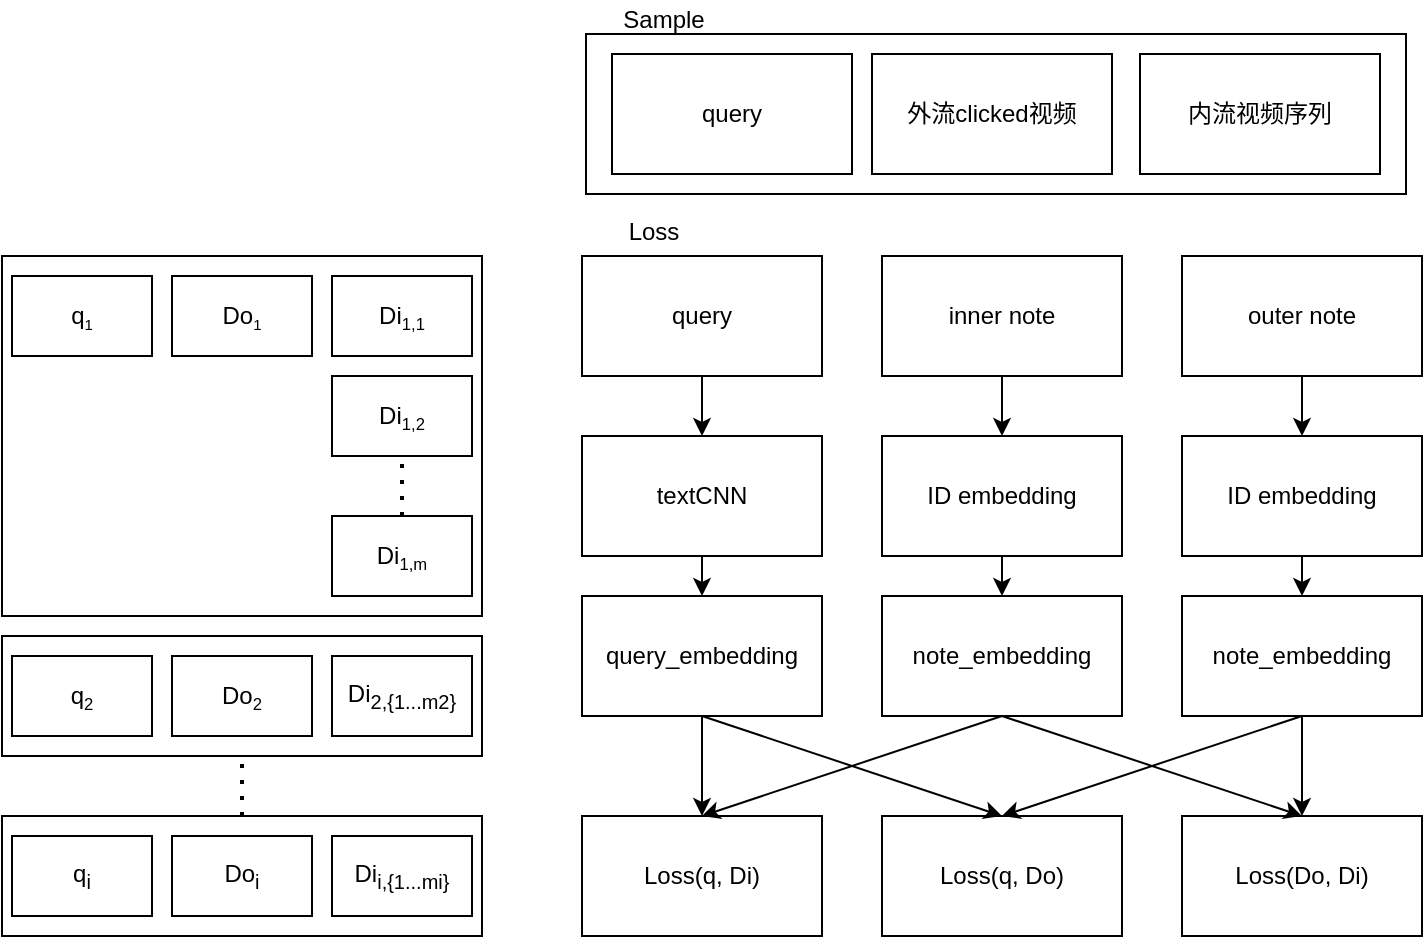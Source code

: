 <mxfile version="13.8.1" type="github">
  <diagram id="064U24dNg5lmaxuExHQ8" name="Page-1">
    <mxGraphModel dx="1183" dy="794" grid="0" gridSize="10" guides="1" tooltips="1" connect="1" arrows="1" fold="1" page="1" pageScale="1" pageWidth="827" pageHeight="1169" math="0" shadow="0">
      <root>
        <mxCell id="0" />
        <mxCell id="1" parent="0" />
        <mxCell id="FwG64wvJ83UYjivsR1qE-43" value="" style="group" parent="1" vertex="1" connectable="0">
          <mxGeometry x="342" y="29" width="410" height="80" as="geometry" />
        </mxCell>
        <mxCell id="FwG64wvJ83UYjivsR1qE-1" value="" style="rounded=0;whiteSpace=wrap;html=1;" parent="FwG64wvJ83UYjivsR1qE-43" vertex="1">
          <mxGeometry width="410" height="80" as="geometry" />
        </mxCell>
        <mxCell id="FwG64wvJ83UYjivsR1qE-2" value="query" style="rounded=0;whiteSpace=wrap;html=1;" parent="FwG64wvJ83UYjivsR1qE-43" vertex="1">
          <mxGeometry x="13" y="10" width="120" height="60" as="geometry" />
        </mxCell>
        <mxCell id="FwG64wvJ83UYjivsR1qE-3" value="外流clicked视频" style="rounded=0;whiteSpace=wrap;html=1;" parent="FwG64wvJ83UYjivsR1qE-43" vertex="1">
          <mxGeometry x="143" y="10" width="120" height="60" as="geometry" />
        </mxCell>
        <mxCell id="FwG64wvJ83UYjivsR1qE-4" value="内流视频序列" style="rounded=0;whiteSpace=wrap;html=1;" parent="FwG64wvJ83UYjivsR1qE-43" vertex="1">
          <mxGeometry x="277" y="10" width="120" height="60" as="geometry" />
        </mxCell>
        <mxCell id="FwG64wvJ83UYjivsR1qE-44" value="" style="group" parent="1" vertex="1" connectable="0">
          <mxGeometry x="50" y="140" width="240" height="340" as="geometry" />
        </mxCell>
        <mxCell id="FwG64wvJ83UYjivsR1qE-24" value="" style="group" parent="FwG64wvJ83UYjivsR1qE-44" vertex="1" connectable="0">
          <mxGeometry y="280" width="240" height="60" as="geometry" />
        </mxCell>
        <mxCell id="FwG64wvJ83UYjivsR1qE-25" value="" style="rounded=0;whiteSpace=wrap;html=1;" parent="FwG64wvJ83UYjivsR1qE-24" vertex="1">
          <mxGeometry width="240" height="60" as="geometry" />
        </mxCell>
        <mxCell id="FwG64wvJ83UYjivsR1qE-26" value="q&lt;sub&gt;i&lt;/sub&gt;" style="rounded=0;whiteSpace=wrap;html=1;" parent="FwG64wvJ83UYjivsR1qE-24" vertex="1">
          <mxGeometry x="5" y="10" width="70" height="40" as="geometry" />
        </mxCell>
        <mxCell id="FwG64wvJ83UYjivsR1qE-27" value="Do&lt;sub&gt;i&lt;/sub&gt;" style="rounded=0;whiteSpace=wrap;html=1;" parent="FwG64wvJ83UYjivsR1qE-24" vertex="1">
          <mxGeometry x="85" y="10" width="70" height="40" as="geometry" />
        </mxCell>
        <mxCell id="FwG64wvJ83UYjivsR1qE-28" value="Di&lt;sub&gt;i,{1...mi}&lt;/sub&gt;" style="rounded=0;whiteSpace=wrap;html=1;" parent="FwG64wvJ83UYjivsR1qE-24" vertex="1">
          <mxGeometry x="165" y="10" width="70" height="40" as="geometry" />
        </mxCell>
        <mxCell id="FwG64wvJ83UYjivsR1qE-29" value="" style="group" parent="FwG64wvJ83UYjivsR1qE-44" vertex="1" connectable="0">
          <mxGeometry y="190" width="240" height="60" as="geometry" />
        </mxCell>
        <mxCell id="FwG64wvJ83UYjivsR1qE-30" value="" style="rounded=0;whiteSpace=wrap;html=1;" parent="FwG64wvJ83UYjivsR1qE-29" vertex="1">
          <mxGeometry width="240" height="60" as="geometry" />
        </mxCell>
        <mxCell id="FwG64wvJ83UYjivsR1qE-31" value="q&lt;font size=&quot;1&quot;&gt;&lt;sub&gt;2&lt;/sub&gt;&lt;/font&gt;" style="rounded=0;whiteSpace=wrap;html=1;" parent="FwG64wvJ83UYjivsR1qE-29" vertex="1">
          <mxGeometry x="5" y="10" width="70" height="40" as="geometry" />
        </mxCell>
        <mxCell id="FwG64wvJ83UYjivsR1qE-32" value="Do&lt;font size=&quot;1&quot;&gt;&lt;sub&gt;2&lt;/sub&gt;&lt;/font&gt;" style="rounded=0;whiteSpace=wrap;html=1;" parent="FwG64wvJ83UYjivsR1qE-29" vertex="1">
          <mxGeometry x="85" y="10" width="70" height="40" as="geometry" />
        </mxCell>
        <mxCell id="FwG64wvJ83UYjivsR1qE-33" value="Di&lt;sub&gt;2,{1...m2}&lt;/sub&gt;" style="rounded=0;whiteSpace=wrap;html=1;" parent="FwG64wvJ83UYjivsR1qE-29" vertex="1">
          <mxGeometry x="165" y="10" width="70" height="40" as="geometry" />
        </mxCell>
        <mxCell id="FwG64wvJ83UYjivsR1qE-34" value="" style="group;container=1;" parent="FwG64wvJ83UYjivsR1qE-44" vertex="1" connectable="0">
          <mxGeometry width="240" height="180" as="geometry" />
        </mxCell>
        <mxCell id="FwG64wvJ83UYjivsR1qE-35" value="" style="rounded=0;whiteSpace=wrap;html=1;" parent="FwG64wvJ83UYjivsR1qE-34" vertex="1">
          <mxGeometry width="240" height="180" as="geometry" />
        </mxCell>
        <mxCell id="FwG64wvJ83UYjivsR1qE-36" value="q&lt;span style=&quot;font-size: 9px&quot;&gt;&lt;sub&gt;1&lt;/sub&gt;&lt;/span&gt;" style="rounded=0;whiteSpace=wrap;html=1;" parent="FwG64wvJ83UYjivsR1qE-34" vertex="1">
          <mxGeometry x="5" y="10" width="70" height="40" as="geometry" />
        </mxCell>
        <mxCell id="FwG64wvJ83UYjivsR1qE-37" value="Do&lt;span style=&quot;font-size: 9px&quot;&gt;&lt;sub&gt;1&lt;/sub&gt;&lt;/span&gt;" style="rounded=0;whiteSpace=wrap;html=1;" parent="FwG64wvJ83UYjivsR1qE-34" vertex="1">
          <mxGeometry x="85" y="10" width="70" height="40" as="geometry" />
        </mxCell>
        <mxCell id="FwG64wvJ83UYjivsR1qE-38" value="Di&lt;font size=&quot;1&quot;&gt;&lt;sub&gt;1,1&lt;/sub&gt;&lt;/font&gt;" style="rounded=0;whiteSpace=wrap;html=1;" parent="FwG64wvJ83UYjivsR1qE-34" vertex="1">
          <mxGeometry x="165" y="10" width="70" height="40" as="geometry" />
        </mxCell>
        <mxCell id="FwG64wvJ83UYjivsR1qE-39" value="Di&lt;font size=&quot;1&quot;&gt;&lt;sub&gt;1,2&lt;/sub&gt;&lt;/font&gt;" style="rounded=0;whiteSpace=wrap;html=1;" parent="FwG64wvJ83UYjivsR1qE-34" vertex="1">
          <mxGeometry x="165" y="60" width="70" height="40" as="geometry" />
        </mxCell>
        <mxCell id="FwG64wvJ83UYjivsR1qE-40" value="Di&lt;font size=&quot;1&quot;&gt;&lt;sub&gt;1,m&lt;/sub&gt;&lt;/font&gt;" style="rounded=0;whiteSpace=wrap;html=1;" parent="FwG64wvJ83UYjivsR1qE-34" vertex="1">
          <mxGeometry x="165" y="130" width="70" height="40" as="geometry" />
        </mxCell>
        <mxCell id="FwG64wvJ83UYjivsR1qE-42" value="" style="endArrow=none;dashed=1;html=1;dashPattern=1 3;strokeWidth=2;entryX=0.5;entryY=1;entryDx=0;entryDy=0;exitX=0.5;exitY=0;exitDx=0;exitDy=0;" parent="FwG64wvJ83UYjivsR1qE-34" source="FwG64wvJ83UYjivsR1qE-40" target="FwG64wvJ83UYjivsR1qE-39" edge="1">
          <mxGeometry width="50" height="50" relative="1" as="geometry">
            <mxPoint x="130" y="290" as="sourcePoint" />
            <mxPoint x="130" y="260" as="targetPoint" />
          </mxGeometry>
        </mxCell>
        <mxCell id="FwG64wvJ83UYjivsR1qE-41" value="" style="endArrow=none;dashed=1;html=1;dashPattern=1 3;strokeWidth=2;entryX=0.5;entryY=1;entryDx=0;entryDy=0;" parent="FwG64wvJ83UYjivsR1qE-44" source="FwG64wvJ83UYjivsR1qE-25" target="FwG64wvJ83UYjivsR1qE-30" edge="1">
          <mxGeometry width="50" height="50" relative="1" as="geometry">
            <mxPoint x="420" y="300" as="sourcePoint" />
            <mxPoint x="470" y="250" as="targetPoint" />
          </mxGeometry>
        </mxCell>
        <mxCell id="FwG64wvJ83UYjivsR1qE-62" style="edgeStyle=orthogonalEdgeStyle;rounded=0;orthogonalLoop=1;jettySize=auto;html=1;exitX=0.5;exitY=1;exitDx=0;exitDy=0;entryX=0.5;entryY=0;entryDx=0;entryDy=0;" parent="1" source="FwG64wvJ83UYjivsR1qE-45" target="FwG64wvJ83UYjivsR1qE-61" edge="1">
          <mxGeometry relative="1" as="geometry" />
        </mxCell>
        <mxCell id="FwG64wvJ83UYjivsR1qE-45" value="query" style="rounded=0;whiteSpace=wrap;html=1;" parent="1" vertex="1">
          <mxGeometry x="340" y="140" width="120" height="60" as="geometry" />
        </mxCell>
        <mxCell id="FwG64wvJ83UYjivsR1qE-47" value="query_embedding" style="rounded=0;whiteSpace=wrap;html=1;" parent="1" vertex="1">
          <mxGeometry x="340" y="310" width="120" height="60" as="geometry" />
        </mxCell>
        <mxCell id="FwG64wvJ83UYjivsR1qE-59" style="edgeStyle=orthogonalEdgeStyle;rounded=0;orthogonalLoop=1;jettySize=auto;html=1;exitX=0.5;exitY=1;exitDx=0;exitDy=0;entryX=0.5;entryY=0;entryDx=0;entryDy=0;" parent="1" source="FwG64wvJ83UYjivsR1qE-50" target="FwG64wvJ83UYjivsR1qE-58" edge="1">
          <mxGeometry relative="1" as="geometry" />
        </mxCell>
        <mxCell id="FwG64wvJ83UYjivsR1qE-50" value="inner note" style="rounded=0;whiteSpace=wrap;html=1;" parent="1" vertex="1">
          <mxGeometry x="490" y="140" width="120" height="60" as="geometry" />
        </mxCell>
        <mxCell id="FwG64wvJ83UYjivsR1qE-51" value="note_embedding" style="rounded=0;whiteSpace=wrap;html=1;" parent="1" vertex="1">
          <mxGeometry x="490" y="310" width="120" height="60" as="geometry" />
        </mxCell>
        <mxCell id="FwG64wvJ83UYjivsR1qE-52" value="Loss(q, Di)" style="rounded=0;whiteSpace=wrap;html=1;" parent="1" vertex="1">
          <mxGeometry x="340" y="420" width="120" height="60" as="geometry" />
        </mxCell>
        <mxCell id="FwG64wvJ83UYjivsR1qE-55" value="" style="endArrow=classic;html=1;exitX=0.5;exitY=1;exitDx=0;exitDy=0;entryX=0.5;entryY=0;entryDx=0;entryDy=0;" parent="1" source="FwG64wvJ83UYjivsR1qE-51" target="FwG64wvJ83UYjivsR1qE-52" edge="1">
          <mxGeometry width="50" height="50" relative="1" as="geometry">
            <mxPoint x="650" y="430" as="sourcePoint" />
            <mxPoint x="700" y="380" as="targetPoint" />
          </mxGeometry>
        </mxCell>
        <mxCell id="FwG64wvJ83UYjivsR1qE-56" value="" style="endArrow=classic;html=1;exitX=0.5;exitY=1;exitDx=0;exitDy=0;entryX=0.5;entryY=0;entryDx=0;entryDy=0;" parent="1" source="FwG64wvJ83UYjivsR1qE-47" target="FwG64wvJ83UYjivsR1qE-52" edge="1">
          <mxGeometry width="50" height="50" relative="1" as="geometry">
            <mxPoint x="560" y="380" as="sourcePoint" />
            <mxPoint x="470" y="410" as="targetPoint" />
          </mxGeometry>
        </mxCell>
        <mxCell id="FwG64wvJ83UYjivsR1qE-60" style="edgeStyle=orthogonalEdgeStyle;rounded=0;orthogonalLoop=1;jettySize=auto;html=1;exitX=0.5;exitY=1;exitDx=0;exitDy=0;entryX=0.5;entryY=0;entryDx=0;entryDy=0;" parent="1" source="FwG64wvJ83UYjivsR1qE-58" target="FwG64wvJ83UYjivsR1qE-51" edge="1">
          <mxGeometry relative="1" as="geometry" />
        </mxCell>
        <mxCell id="FwG64wvJ83UYjivsR1qE-58" value="ID embedding" style="rounded=0;whiteSpace=wrap;html=1;" parent="1" vertex="1">
          <mxGeometry x="490" y="230" width="120" height="60" as="geometry" />
        </mxCell>
        <mxCell id="FwG64wvJ83UYjivsR1qE-63" style="edgeStyle=orthogonalEdgeStyle;rounded=0;orthogonalLoop=1;jettySize=auto;html=1;exitX=0.5;exitY=1;exitDx=0;exitDy=0;entryX=0.5;entryY=0;entryDx=0;entryDy=0;" parent="1" source="FwG64wvJ83UYjivsR1qE-61" target="FwG64wvJ83UYjivsR1qE-47" edge="1">
          <mxGeometry relative="1" as="geometry" />
        </mxCell>
        <mxCell id="FwG64wvJ83UYjivsR1qE-61" value="textCNN" style="rounded=0;whiteSpace=wrap;html=1;" parent="1" vertex="1">
          <mxGeometry x="340" y="230" width="120" height="60" as="geometry" />
        </mxCell>
        <mxCell id="FwG64wvJ83UYjivsR1qE-64" style="edgeStyle=orthogonalEdgeStyle;rounded=0;orthogonalLoop=1;jettySize=auto;html=1;exitX=0.5;exitY=1;exitDx=0;exitDy=0;entryX=0.5;entryY=0;entryDx=0;entryDy=0;" parent="1" source="FwG64wvJ83UYjivsR1qE-65" target="FwG64wvJ83UYjivsR1qE-68" edge="1">
          <mxGeometry relative="1" as="geometry" />
        </mxCell>
        <mxCell id="FwG64wvJ83UYjivsR1qE-65" value="outer note" style="rounded=0;whiteSpace=wrap;html=1;" parent="1" vertex="1">
          <mxGeometry x="640" y="140" width="120" height="60" as="geometry" />
        </mxCell>
        <mxCell id="FwG64wvJ83UYjivsR1qE-71" style="edgeStyle=orthogonalEdgeStyle;rounded=0;orthogonalLoop=1;jettySize=auto;html=1;exitX=0.5;exitY=1;exitDx=0;exitDy=0;entryX=0.5;entryY=0;entryDx=0;entryDy=0;" parent="1" source="FwG64wvJ83UYjivsR1qE-66" target="FwG64wvJ83UYjivsR1qE-70" edge="1">
          <mxGeometry relative="1" as="geometry" />
        </mxCell>
        <mxCell id="FwG64wvJ83UYjivsR1qE-66" value="note_embedding" style="rounded=0;whiteSpace=wrap;html=1;" parent="1" vertex="1">
          <mxGeometry x="640" y="310" width="120" height="60" as="geometry" />
        </mxCell>
        <mxCell id="FwG64wvJ83UYjivsR1qE-67" style="edgeStyle=orthogonalEdgeStyle;rounded=0;orthogonalLoop=1;jettySize=auto;html=1;exitX=0.5;exitY=1;exitDx=0;exitDy=0;entryX=0.5;entryY=0;entryDx=0;entryDy=0;" parent="1" source="FwG64wvJ83UYjivsR1qE-68" target="FwG64wvJ83UYjivsR1qE-66" edge="1">
          <mxGeometry relative="1" as="geometry" />
        </mxCell>
        <mxCell id="FwG64wvJ83UYjivsR1qE-68" value="ID embedding" style="rounded=0;whiteSpace=wrap;html=1;" parent="1" vertex="1">
          <mxGeometry x="640" y="230" width="120" height="60" as="geometry" />
        </mxCell>
        <mxCell id="FwG64wvJ83UYjivsR1qE-69" value="Loss(q, Do)" style="rounded=0;whiteSpace=wrap;html=1;" parent="1" vertex="1">
          <mxGeometry x="490" y="420" width="120" height="60" as="geometry" />
        </mxCell>
        <mxCell id="FwG64wvJ83UYjivsR1qE-70" value="Loss(Do, Di)" style="rounded=0;whiteSpace=wrap;html=1;" parent="1" vertex="1">
          <mxGeometry x="640" y="420" width="120" height="60" as="geometry" />
        </mxCell>
        <mxCell id="FwG64wvJ83UYjivsR1qE-72" value="" style="endArrow=classic;html=1;exitX=0.5;exitY=1;exitDx=0;exitDy=0;entryX=0.5;entryY=0;entryDx=0;entryDy=0;" parent="1" source="FwG64wvJ83UYjivsR1qE-51" target="FwG64wvJ83UYjivsR1qE-70" edge="1">
          <mxGeometry width="50" height="50" relative="1" as="geometry">
            <mxPoint x="560" y="380" as="sourcePoint" />
            <mxPoint x="410" y="430" as="targetPoint" />
          </mxGeometry>
        </mxCell>
        <mxCell id="FwG64wvJ83UYjivsR1qE-74" value="" style="endArrow=classic;html=1;exitX=0.5;exitY=1;exitDx=0;exitDy=0;entryX=0.5;entryY=0;entryDx=0;entryDy=0;" parent="1" source="FwG64wvJ83UYjivsR1qE-47" target="FwG64wvJ83UYjivsR1qE-69" edge="1">
          <mxGeometry width="50" height="50" relative="1" as="geometry">
            <mxPoint x="560" y="380" as="sourcePoint" />
            <mxPoint x="710" y="430" as="targetPoint" />
          </mxGeometry>
        </mxCell>
        <mxCell id="FwG64wvJ83UYjivsR1qE-75" value="" style="endArrow=classic;html=1;exitX=0.5;exitY=1;exitDx=0;exitDy=0;entryX=0.5;entryY=0;entryDx=0;entryDy=0;" parent="1" source="FwG64wvJ83UYjivsR1qE-66" target="FwG64wvJ83UYjivsR1qE-69" edge="1">
          <mxGeometry width="50" height="50" relative="1" as="geometry">
            <mxPoint x="560" y="380" as="sourcePoint" />
            <mxPoint x="410" y="430" as="targetPoint" />
          </mxGeometry>
        </mxCell>
        <mxCell id="7Q8zXDxaI5RAGU5R24t1-2" value="Sample" style="text;html=1;strokeColor=none;fillColor=none;align=center;verticalAlign=middle;whiteSpace=wrap;rounded=0;" vertex="1" parent="1">
          <mxGeometry x="361" y="12" width="40" height="20" as="geometry" />
        </mxCell>
        <mxCell id="7Q8zXDxaI5RAGU5R24t1-3" value="Loss" style="text;html=1;strokeColor=none;fillColor=none;align=center;verticalAlign=middle;whiteSpace=wrap;rounded=0;" vertex="1" parent="1">
          <mxGeometry x="356" y="118" width="40" height="20" as="geometry" />
        </mxCell>
      </root>
    </mxGraphModel>
  </diagram>
</mxfile>
